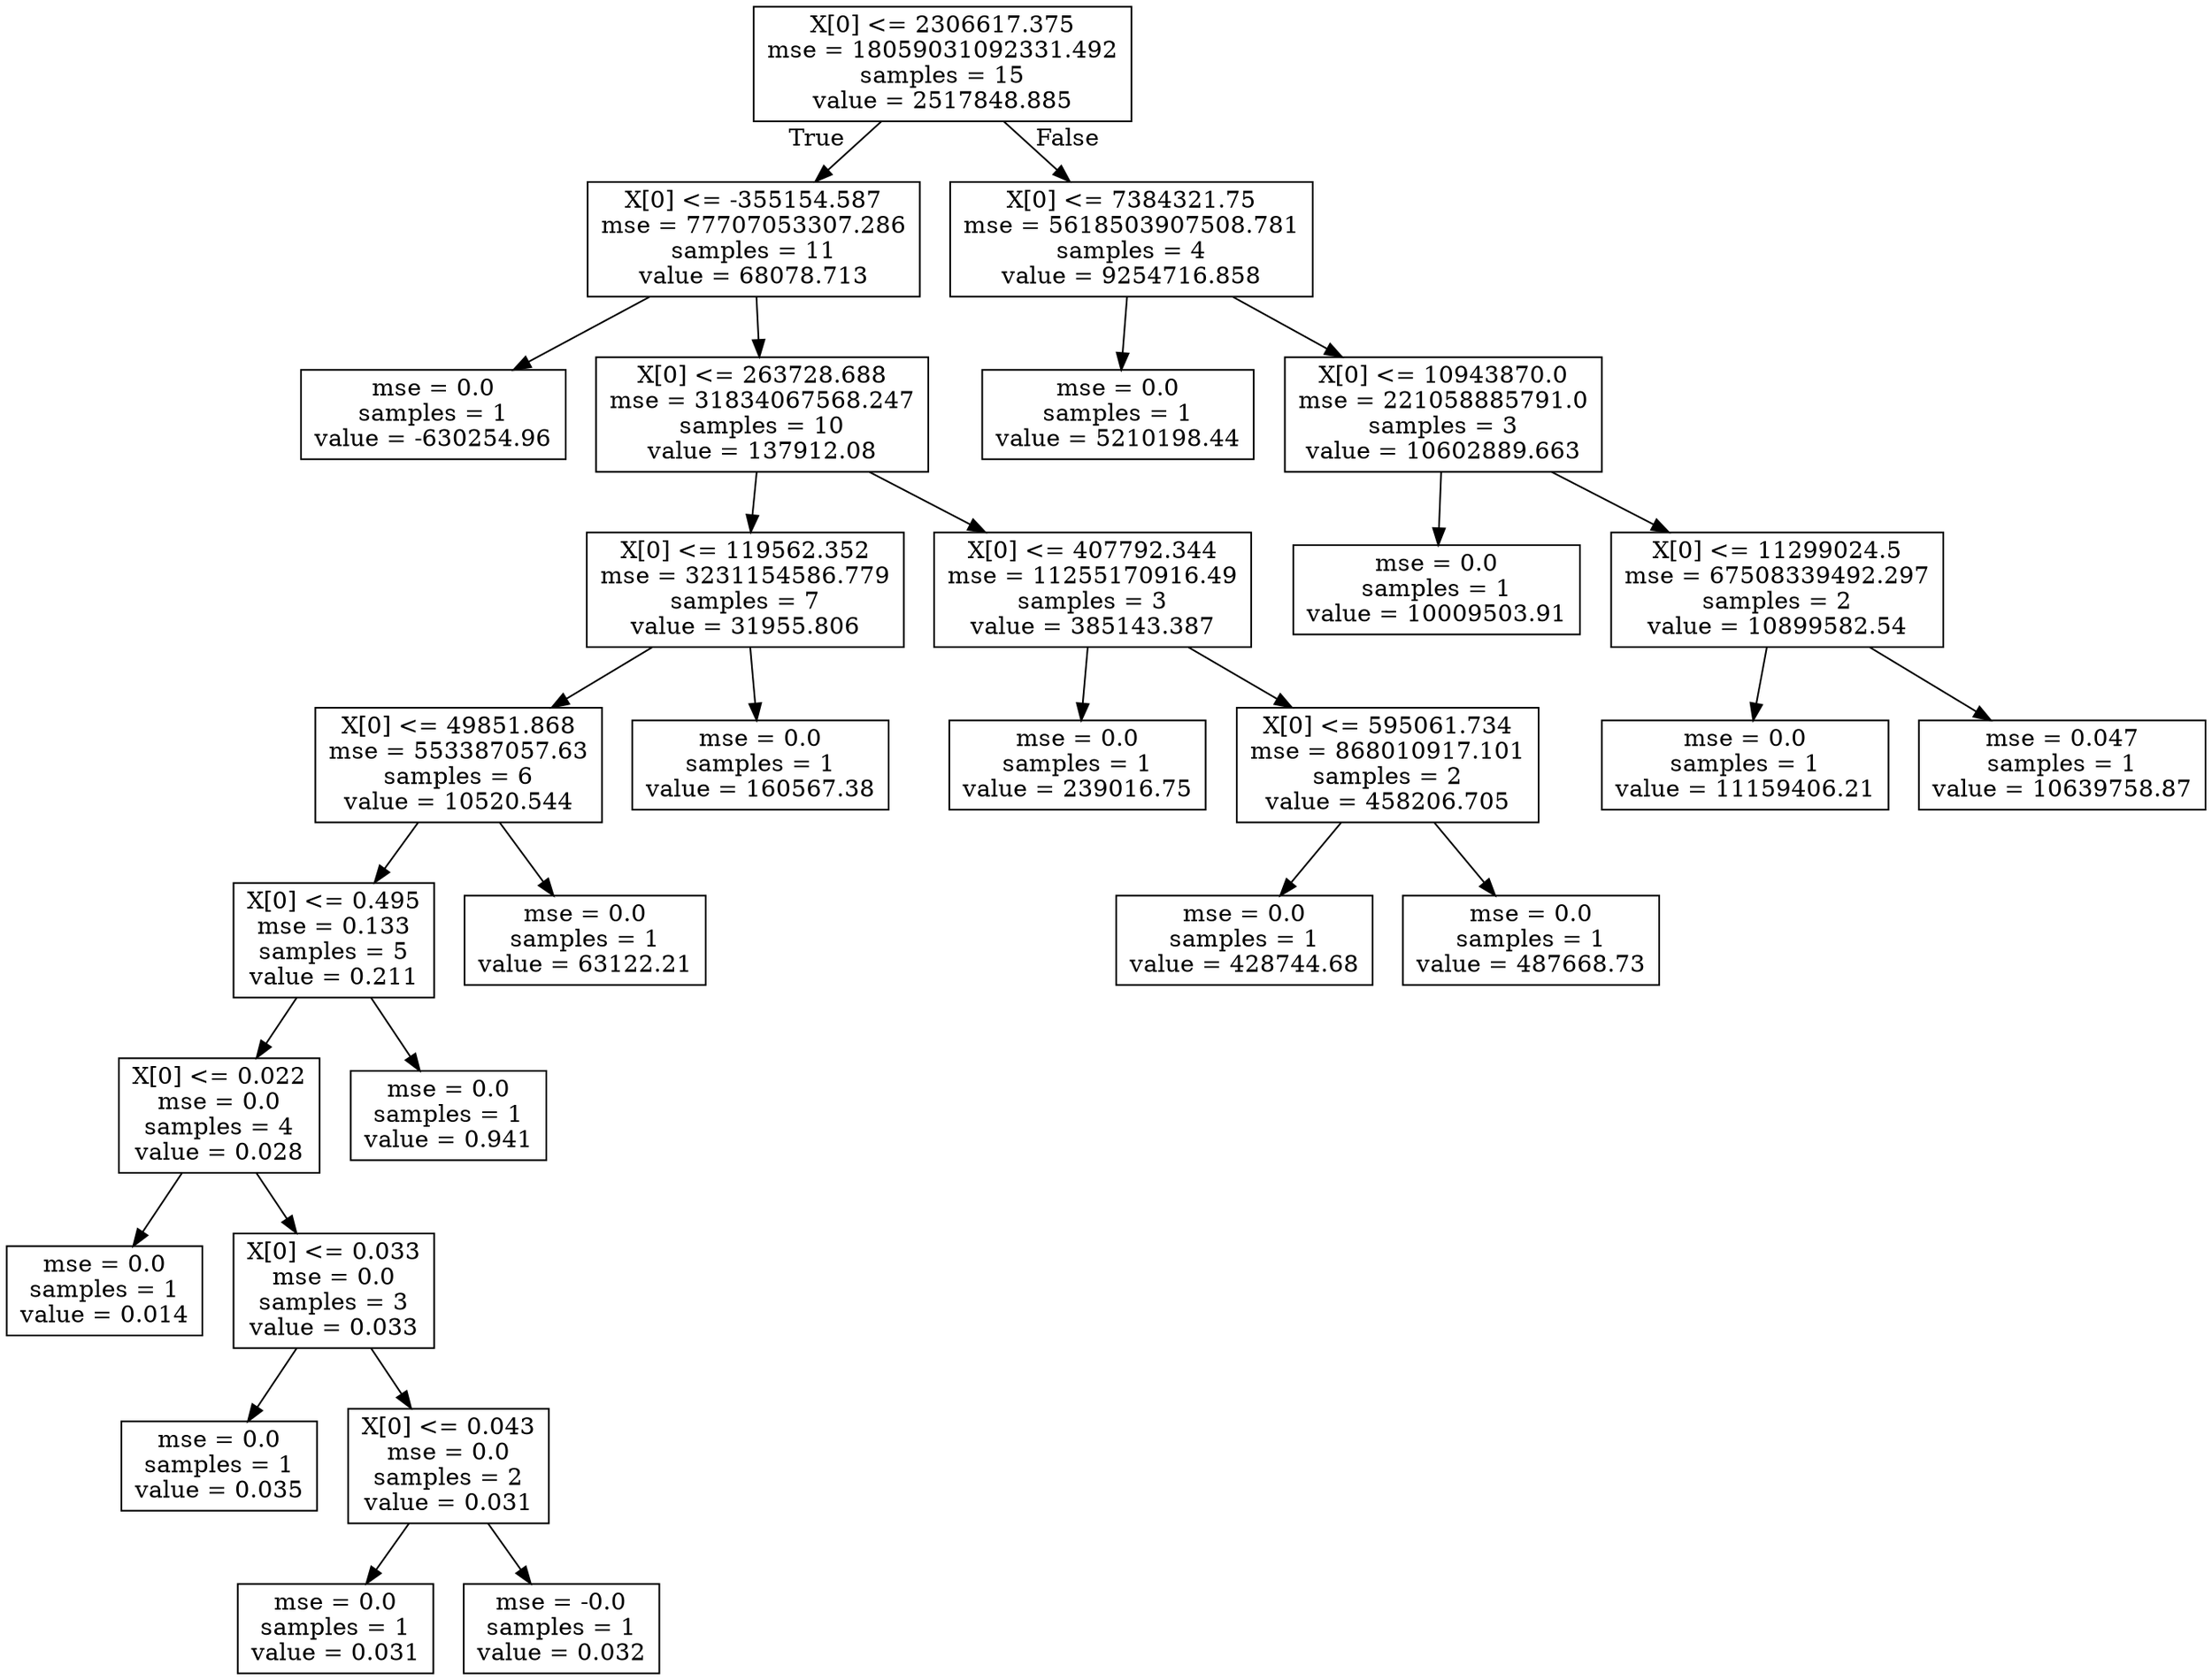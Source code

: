 digraph Tree {
node [shape=box] ;
0 [label="X[0] <= 2306617.375\nmse = 18059031092331.492\nsamples = 15\nvalue = 2517848.885"] ;
1 [label="X[0] <= -355154.587\nmse = 77707053307.286\nsamples = 11\nvalue = 68078.713"] ;
0 -> 1 [labeldistance=2.5, labelangle=45, headlabel="True"] ;
2 [label="mse = 0.0\nsamples = 1\nvalue = -630254.96"] ;
1 -> 2 ;
3 [label="X[0] <= 263728.688\nmse = 31834067568.247\nsamples = 10\nvalue = 137912.08"] ;
1 -> 3 ;
4 [label="X[0] <= 119562.352\nmse = 3231154586.779\nsamples = 7\nvalue = 31955.806"] ;
3 -> 4 ;
5 [label="X[0] <= 49851.868\nmse = 553387057.63\nsamples = 6\nvalue = 10520.544"] ;
4 -> 5 ;
6 [label="X[0] <= 0.495\nmse = 0.133\nsamples = 5\nvalue = 0.211"] ;
5 -> 6 ;
7 [label="X[0] <= 0.022\nmse = 0.0\nsamples = 4\nvalue = 0.028"] ;
6 -> 7 ;
8 [label="mse = 0.0\nsamples = 1\nvalue = 0.014"] ;
7 -> 8 ;
9 [label="X[0] <= 0.033\nmse = 0.0\nsamples = 3\nvalue = 0.033"] ;
7 -> 9 ;
10 [label="mse = 0.0\nsamples = 1\nvalue = 0.035"] ;
9 -> 10 ;
11 [label="X[0] <= 0.043\nmse = 0.0\nsamples = 2\nvalue = 0.031"] ;
9 -> 11 ;
12 [label="mse = 0.0\nsamples = 1\nvalue = 0.031"] ;
11 -> 12 ;
13 [label="mse = -0.0\nsamples = 1\nvalue = 0.032"] ;
11 -> 13 ;
14 [label="mse = 0.0\nsamples = 1\nvalue = 0.941"] ;
6 -> 14 ;
15 [label="mse = 0.0\nsamples = 1\nvalue = 63122.21"] ;
5 -> 15 ;
16 [label="mse = 0.0\nsamples = 1\nvalue = 160567.38"] ;
4 -> 16 ;
17 [label="X[0] <= 407792.344\nmse = 11255170916.49\nsamples = 3\nvalue = 385143.387"] ;
3 -> 17 ;
18 [label="mse = 0.0\nsamples = 1\nvalue = 239016.75"] ;
17 -> 18 ;
19 [label="X[0] <= 595061.734\nmse = 868010917.101\nsamples = 2\nvalue = 458206.705"] ;
17 -> 19 ;
20 [label="mse = 0.0\nsamples = 1\nvalue = 428744.68"] ;
19 -> 20 ;
21 [label="mse = 0.0\nsamples = 1\nvalue = 487668.73"] ;
19 -> 21 ;
22 [label="X[0] <= 7384321.75\nmse = 5618503907508.781\nsamples = 4\nvalue = 9254716.858"] ;
0 -> 22 [labeldistance=2.5, labelangle=-45, headlabel="False"] ;
23 [label="mse = 0.0\nsamples = 1\nvalue = 5210198.44"] ;
22 -> 23 ;
24 [label="X[0] <= 10943870.0\nmse = 221058885791.0\nsamples = 3\nvalue = 10602889.663"] ;
22 -> 24 ;
25 [label="mse = 0.0\nsamples = 1\nvalue = 10009503.91"] ;
24 -> 25 ;
26 [label="X[0] <= 11299024.5\nmse = 67508339492.297\nsamples = 2\nvalue = 10899582.54"] ;
24 -> 26 ;
27 [label="mse = 0.0\nsamples = 1\nvalue = 11159406.21"] ;
26 -> 27 ;
28 [label="mse = 0.047\nsamples = 1\nvalue = 10639758.87"] ;
26 -> 28 ;
}